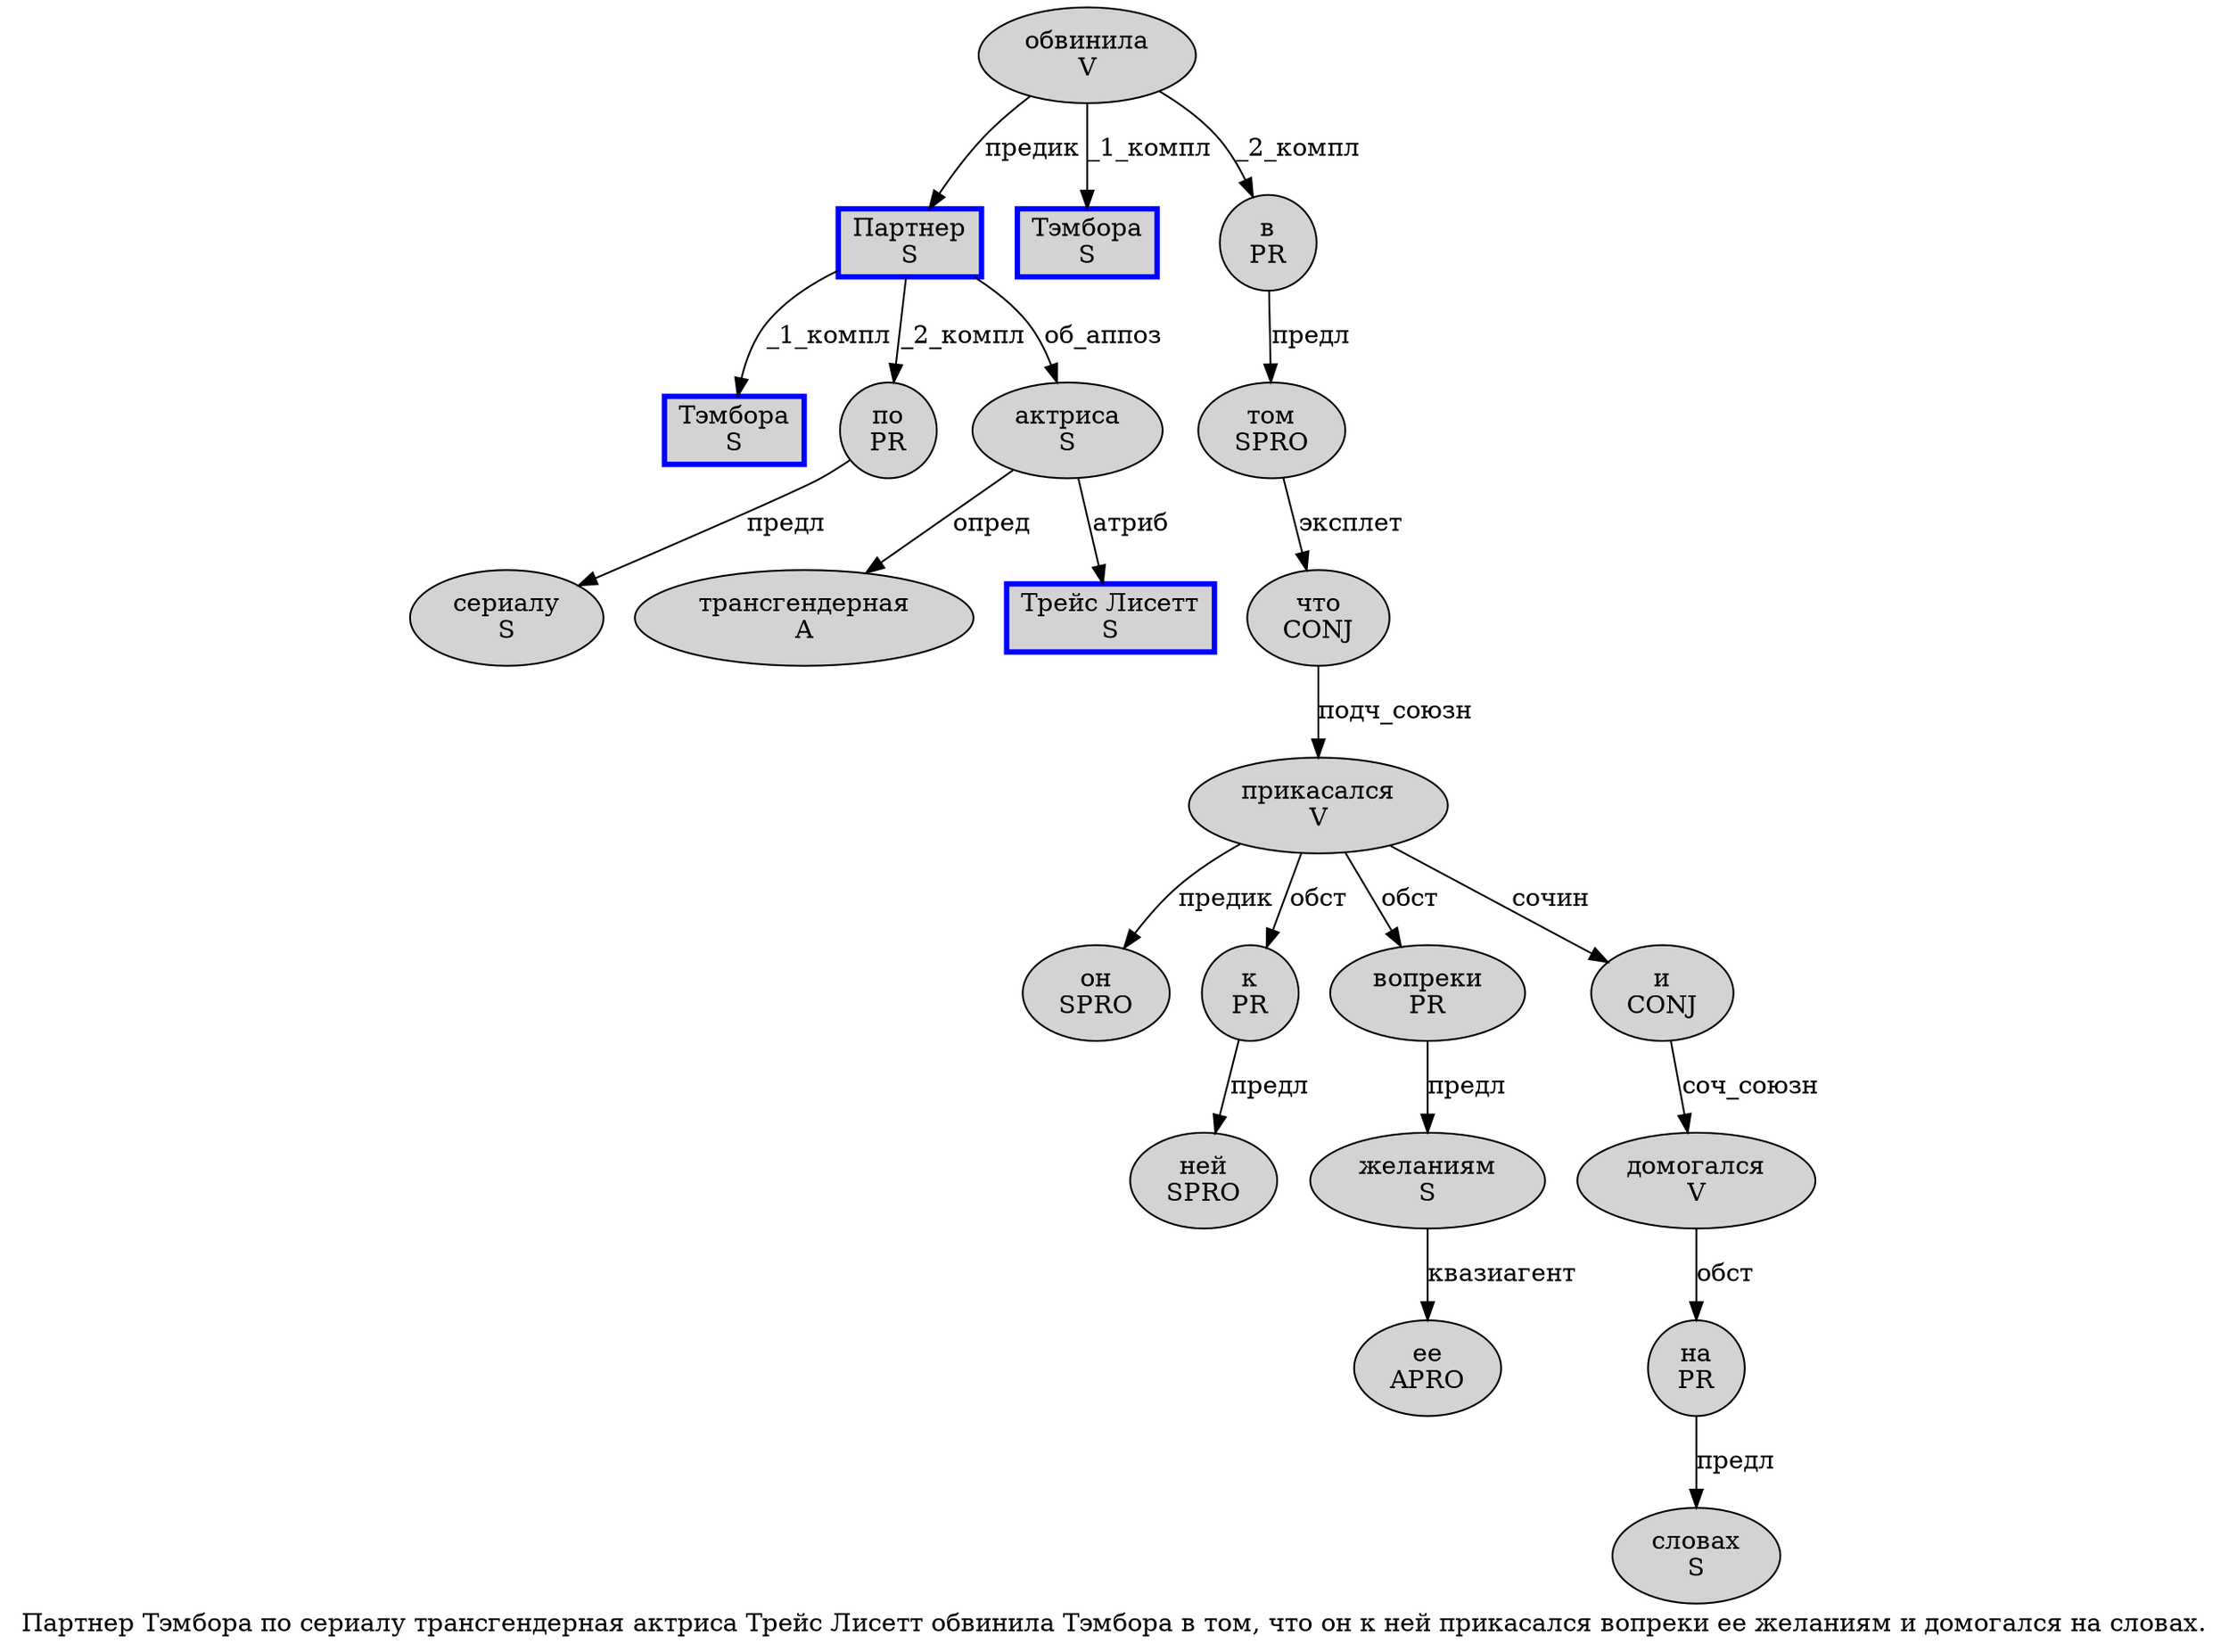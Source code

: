 digraph SENTENCE_799 {
	graph [label="Партнер Тэмбора по сериалу трансгендерная актриса Трейс Лисетт обвинила Тэмбора в том, что он к ней прикасался вопреки ее желаниям и домогался на словах."]
	node [style=filled]
		0 [label="Партнер
S" color=blue fillcolor=lightgray penwidth=3 shape=box]
		1 [label="Тэмбора
S" color=blue fillcolor=lightgray penwidth=3 shape=box]
		2 [label="по
PR" color="" fillcolor=lightgray penwidth=1 shape=ellipse]
		3 [label="сериалу
S" color="" fillcolor=lightgray penwidth=1 shape=ellipse]
		4 [label="трансгендерная
A" color="" fillcolor=lightgray penwidth=1 shape=ellipse]
		5 [label="актриса
S" color="" fillcolor=lightgray penwidth=1 shape=ellipse]
		6 [label="Трейс Лисетт
S" color=blue fillcolor=lightgray penwidth=3 shape=box]
		7 [label="обвинила
V" color="" fillcolor=lightgray penwidth=1 shape=ellipse]
		8 [label="Тэмбора
S" color=blue fillcolor=lightgray penwidth=3 shape=box]
		9 [label="в
PR" color="" fillcolor=lightgray penwidth=1 shape=ellipse]
		10 [label="том
SPRO" color="" fillcolor=lightgray penwidth=1 shape=ellipse]
		12 [label="что
CONJ" color="" fillcolor=lightgray penwidth=1 shape=ellipse]
		13 [label="он
SPRO" color="" fillcolor=lightgray penwidth=1 shape=ellipse]
		14 [label="к
PR" color="" fillcolor=lightgray penwidth=1 shape=ellipse]
		15 [label="ней
SPRO" color="" fillcolor=lightgray penwidth=1 shape=ellipse]
		16 [label="прикасался
V" color="" fillcolor=lightgray penwidth=1 shape=ellipse]
		17 [label="вопреки
PR" color="" fillcolor=lightgray penwidth=1 shape=ellipse]
		18 [label="ее
APRO" color="" fillcolor=lightgray penwidth=1 shape=ellipse]
		19 [label="желаниям
S" color="" fillcolor=lightgray penwidth=1 shape=ellipse]
		20 [label="и
CONJ" color="" fillcolor=lightgray penwidth=1 shape=ellipse]
		21 [label="домогался
V" color="" fillcolor=lightgray penwidth=1 shape=ellipse]
		22 [label="на
PR" color="" fillcolor=lightgray penwidth=1 shape=ellipse]
		23 [label="словах
S" color="" fillcolor=lightgray penwidth=1 shape=ellipse]
			16 -> 13 [label="предик"]
			16 -> 14 [label="обст"]
			16 -> 17 [label="обст"]
			16 -> 20 [label="сочин"]
			12 -> 16 [label="подч_союзн"]
			9 -> 10 [label="предл"]
			10 -> 12 [label="эксплет"]
			14 -> 15 [label="предл"]
			19 -> 18 [label="квазиагент"]
			0 -> 1 [label="_1_компл"]
			0 -> 2 [label="_2_компл"]
			0 -> 5 [label="об_аппоз"]
			17 -> 19 [label="предл"]
			21 -> 22 [label="обст"]
			5 -> 4 [label="опред"]
			5 -> 6 [label="атриб"]
			20 -> 21 [label="соч_союзн"]
			2 -> 3 [label="предл"]
			22 -> 23 [label="предл"]
			7 -> 0 [label="предик"]
			7 -> 8 [label="_1_компл"]
			7 -> 9 [label="_2_компл"]
}
